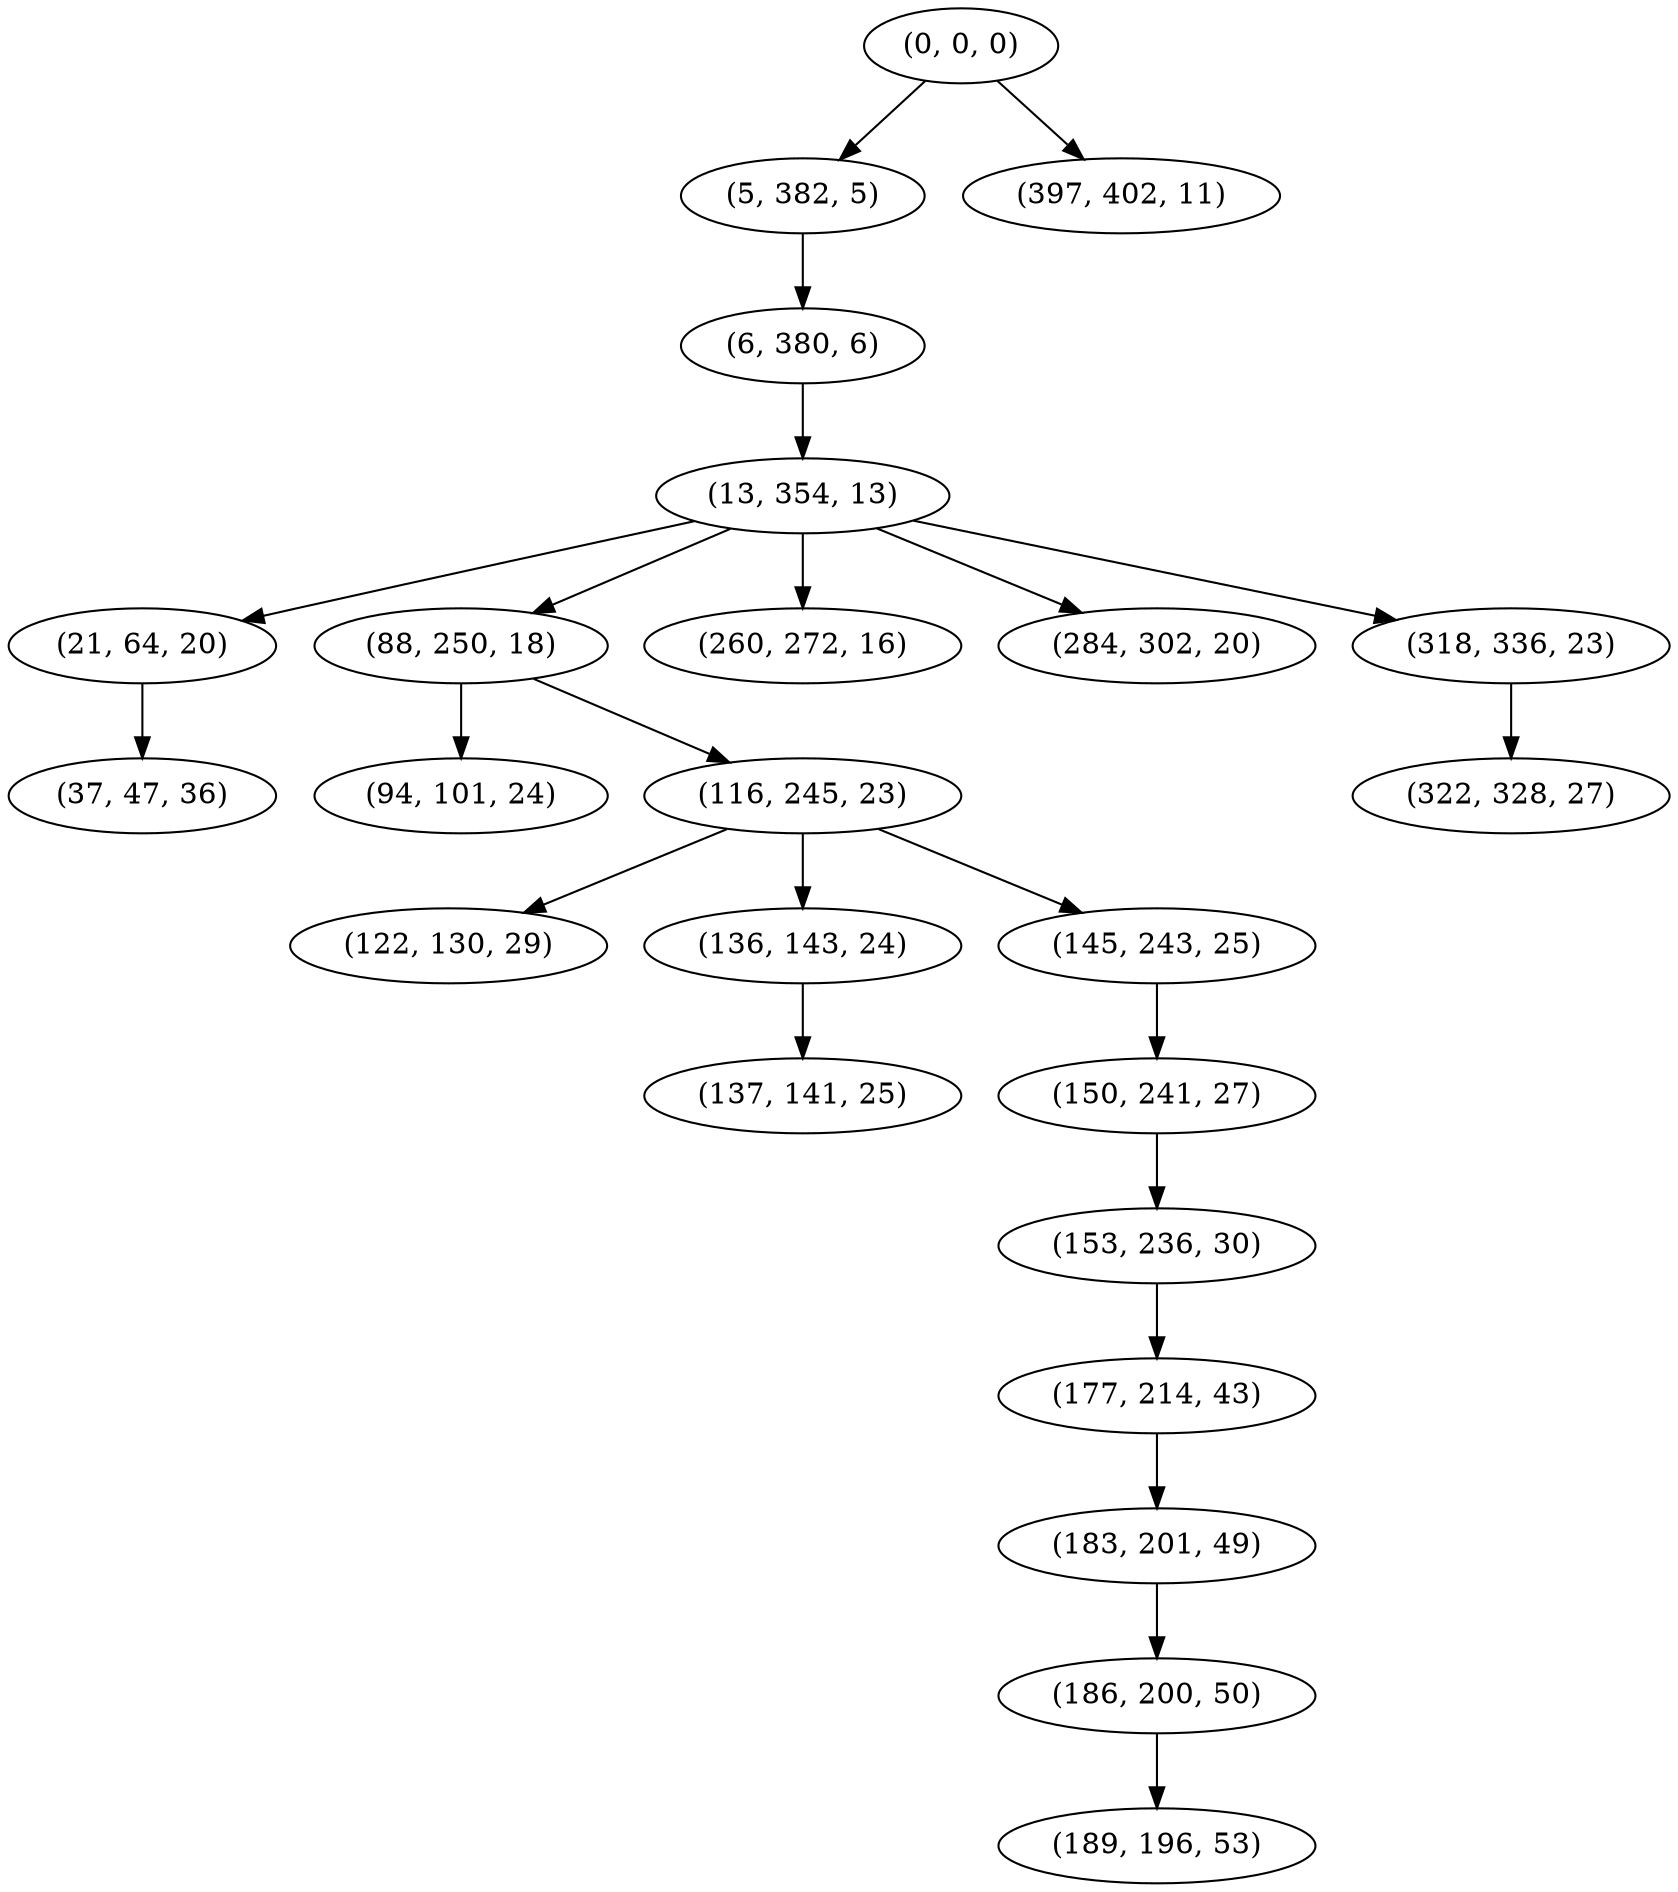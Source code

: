 digraph tree {
    "(0, 0, 0)";
    "(5, 382, 5)";
    "(6, 380, 6)";
    "(13, 354, 13)";
    "(21, 64, 20)";
    "(37, 47, 36)";
    "(88, 250, 18)";
    "(94, 101, 24)";
    "(116, 245, 23)";
    "(122, 130, 29)";
    "(136, 143, 24)";
    "(137, 141, 25)";
    "(145, 243, 25)";
    "(150, 241, 27)";
    "(153, 236, 30)";
    "(177, 214, 43)";
    "(183, 201, 49)";
    "(186, 200, 50)";
    "(189, 196, 53)";
    "(260, 272, 16)";
    "(284, 302, 20)";
    "(318, 336, 23)";
    "(322, 328, 27)";
    "(397, 402, 11)";
    "(0, 0, 0)" -> "(5, 382, 5)";
    "(0, 0, 0)" -> "(397, 402, 11)";
    "(5, 382, 5)" -> "(6, 380, 6)";
    "(6, 380, 6)" -> "(13, 354, 13)";
    "(13, 354, 13)" -> "(21, 64, 20)";
    "(13, 354, 13)" -> "(88, 250, 18)";
    "(13, 354, 13)" -> "(260, 272, 16)";
    "(13, 354, 13)" -> "(284, 302, 20)";
    "(13, 354, 13)" -> "(318, 336, 23)";
    "(21, 64, 20)" -> "(37, 47, 36)";
    "(88, 250, 18)" -> "(94, 101, 24)";
    "(88, 250, 18)" -> "(116, 245, 23)";
    "(116, 245, 23)" -> "(122, 130, 29)";
    "(116, 245, 23)" -> "(136, 143, 24)";
    "(116, 245, 23)" -> "(145, 243, 25)";
    "(136, 143, 24)" -> "(137, 141, 25)";
    "(145, 243, 25)" -> "(150, 241, 27)";
    "(150, 241, 27)" -> "(153, 236, 30)";
    "(153, 236, 30)" -> "(177, 214, 43)";
    "(177, 214, 43)" -> "(183, 201, 49)";
    "(183, 201, 49)" -> "(186, 200, 50)";
    "(186, 200, 50)" -> "(189, 196, 53)";
    "(318, 336, 23)" -> "(322, 328, 27)";
}
